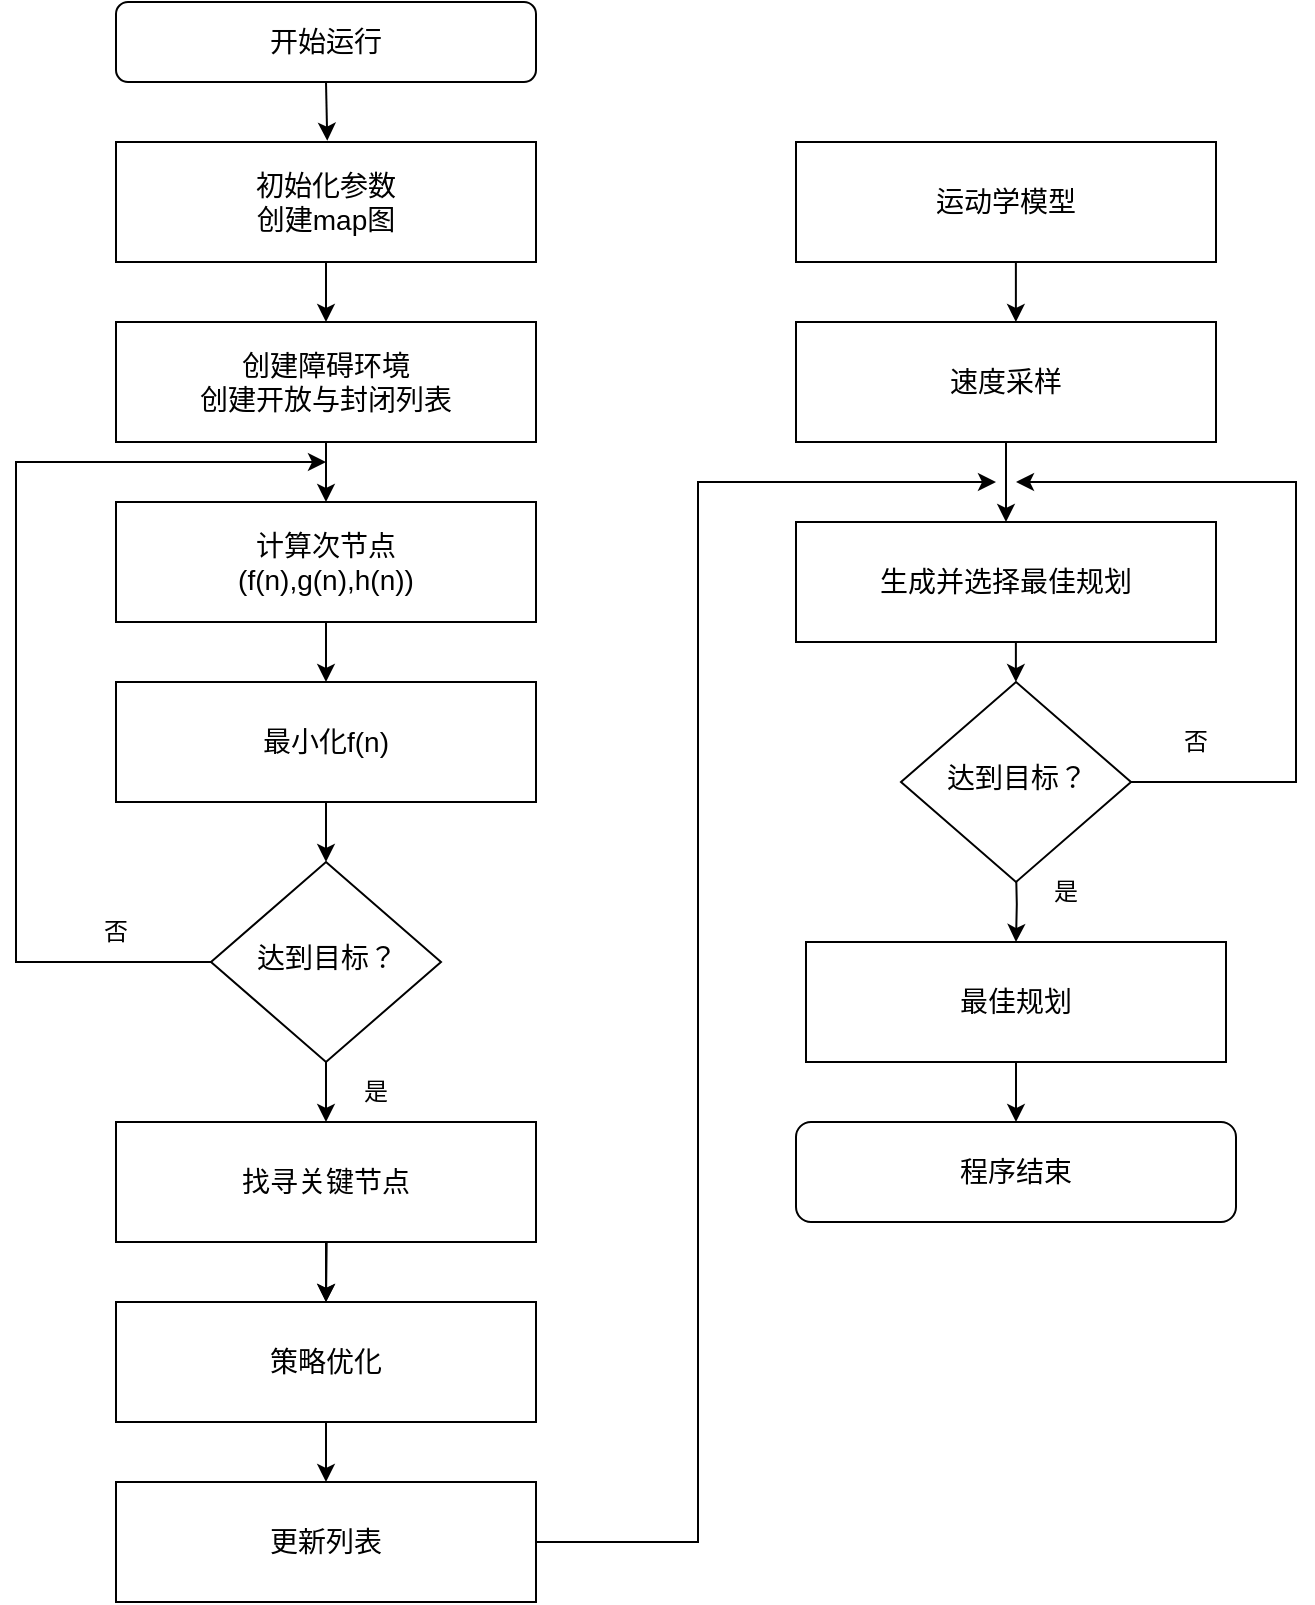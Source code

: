 <mxfile version="24.7.6">
  <diagram id="C5RBs43oDa-KdzZeNtuy" name="Page-1">
    <mxGraphModel dx="1431" dy="810" grid="1" gridSize="10" guides="0" tooltips="1" connect="0" arrows="1" fold="1" page="1" pageScale="1" pageWidth="827" pageHeight="1169" math="0" shadow="0">
      <root>
        <mxCell id="WIyWlLk6GJQsqaUBKTNV-0" />
        <mxCell id="WIyWlLk6GJQsqaUBKTNV-1" parent="WIyWlLk6GJQsqaUBKTNV-0" />
        <mxCell id="WIyWlLk6GJQsqaUBKTNV-3" value="&lt;font style=&quot;font-size: 14px;&quot;&gt;开始运行&lt;/font&gt;" style="rounded=1;whiteSpace=wrap;html=1;fontSize=12;glass=0;strokeWidth=1;shadow=0;" parent="WIyWlLk6GJQsqaUBKTNV-1" vertex="1">
          <mxGeometry x="130" y="30" width="210" height="40" as="geometry" />
        </mxCell>
        <mxCell id="Q7k4ZVWRt7DVr08eASTn-21" value="" style="edgeStyle=orthogonalEdgeStyle;rounded=0;orthogonalLoop=1;jettySize=auto;html=1;" edge="1" parent="WIyWlLk6GJQsqaUBKTNV-1" target="Q7k4ZVWRt7DVr08eASTn-5">
          <mxGeometry relative="1" as="geometry">
            <mxPoint x="235.0" y="590" as="sourcePoint" />
          </mxGeometry>
        </mxCell>
        <mxCell id="Q7k4ZVWRt7DVr08eASTn-36" value="" style="edgeStyle=orthogonalEdgeStyle;rounded=0;orthogonalLoop=1;jettySize=auto;html=1;" edge="1" parent="WIyWlLk6GJQsqaUBKTNV-1" source="WIyWlLk6GJQsqaUBKTNV-6" target="Q7k4ZVWRt7DVr08eASTn-4">
          <mxGeometry relative="1" as="geometry" />
        </mxCell>
        <mxCell id="Q7k4ZVWRt7DVr08eASTn-43" style="edgeStyle=orthogonalEdgeStyle;rounded=0;orthogonalLoop=1;jettySize=auto;html=1;" edge="1" parent="WIyWlLk6GJQsqaUBKTNV-1" source="WIyWlLk6GJQsqaUBKTNV-6">
          <mxGeometry relative="1" as="geometry">
            <mxPoint x="235" y="260" as="targetPoint" />
            <Array as="points">
              <mxPoint x="80" y="510" />
              <mxPoint x="80" y="260" />
            </Array>
          </mxGeometry>
        </mxCell>
        <mxCell id="WIyWlLk6GJQsqaUBKTNV-6" value="&lt;span style=&quot;font-size: 14px;&quot;&gt;达到目标？&lt;/span&gt;" style="rhombus;whiteSpace=wrap;html=1;shadow=0;fontFamily=Helvetica;fontSize=12;align=center;strokeWidth=1;spacing=6;spacingTop=-4;" parent="WIyWlLk6GJQsqaUBKTNV-1" vertex="1">
          <mxGeometry x="177.5" y="460" width="115" height="100" as="geometry" />
        </mxCell>
        <mxCell id="Q7k4ZVWRt7DVr08eASTn-16" value="" style="edgeStyle=orthogonalEdgeStyle;rounded=0;orthogonalLoop=1;jettySize=auto;html=1;" edge="1" parent="WIyWlLk6GJQsqaUBKTNV-1" source="Q7k4ZVWRt7DVr08eASTn-0" target="Q7k4ZVWRt7DVr08eASTn-1">
          <mxGeometry relative="1" as="geometry" />
        </mxCell>
        <mxCell id="Q7k4ZVWRt7DVr08eASTn-0" value="&lt;span style=&quot;font-size: 14px;&quot;&gt;初始化参数&lt;/span&gt;&lt;div&gt;&lt;span style=&quot;font-size: 14px; background-color: initial;&quot;&gt;创建map图&lt;/span&gt;&lt;/div&gt;" style="rounded=0;whiteSpace=wrap;html=1;" vertex="1" parent="WIyWlLk6GJQsqaUBKTNV-1">
          <mxGeometry x="130" y="100" width="210" height="60" as="geometry" />
        </mxCell>
        <mxCell id="Q7k4ZVWRt7DVr08eASTn-18" value="" style="edgeStyle=orthogonalEdgeStyle;rounded=0;orthogonalLoop=1;jettySize=auto;html=1;" edge="1" parent="WIyWlLk6GJQsqaUBKTNV-1" source="Q7k4ZVWRt7DVr08eASTn-1" target="Q7k4ZVWRt7DVr08eASTn-2">
          <mxGeometry relative="1" as="geometry" />
        </mxCell>
        <mxCell id="Q7k4ZVWRt7DVr08eASTn-1" value="&lt;span style=&quot;font-size: 14px;&quot;&gt;创建障碍环境&lt;/span&gt;&lt;br&gt;&lt;div&gt;&lt;span style=&quot;font-size: 14px;&quot;&gt;创建开放与封闭列表&lt;/span&gt;&lt;/div&gt;" style="rounded=0;whiteSpace=wrap;html=1;" vertex="1" parent="WIyWlLk6GJQsqaUBKTNV-1">
          <mxGeometry x="130" y="190" width="210" height="60" as="geometry" />
        </mxCell>
        <mxCell id="Q7k4ZVWRt7DVr08eASTn-19" value="" style="edgeStyle=orthogonalEdgeStyle;rounded=0;orthogonalLoop=1;jettySize=auto;html=1;" edge="1" parent="WIyWlLk6GJQsqaUBKTNV-1" source="Q7k4ZVWRt7DVr08eASTn-2" target="Q7k4ZVWRt7DVr08eASTn-3">
          <mxGeometry relative="1" as="geometry" />
        </mxCell>
        <mxCell id="Q7k4ZVWRt7DVr08eASTn-2" value="&lt;span style=&quot;font-size: 14px;&quot;&gt;计算次节点&lt;/span&gt;&lt;br&gt;&lt;div&gt;&lt;font style=&quot;font-size: 14px;&quot;&gt;(f(n),g(n),h(n))&lt;/font&gt;&lt;/div&gt;" style="rounded=0;whiteSpace=wrap;html=1;" vertex="1" parent="WIyWlLk6GJQsqaUBKTNV-1">
          <mxGeometry x="130" y="280" width="210" height="60" as="geometry" />
        </mxCell>
        <mxCell id="Q7k4ZVWRt7DVr08eASTn-20" value="" style="edgeStyle=orthogonalEdgeStyle;rounded=0;orthogonalLoop=1;jettySize=auto;html=1;" edge="1" parent="WIyWlLk6GJQsqaUBKTNV-1" source="Q7k4ZVWRt7DVr08eASTn-3" target="WIyWlLk6GJQsqaUBKTNV-6">
          <mxGeometry relative="1" as="geometry" />
        </mxCell>
        <mxCell id="Q7k4ZVWRt7DVr08eASTn-3" value="&lt;font style=&quot;font-size: 14px;&quot;&gt;最小化f(n)&lt;/font&gt;" style="rounded=0;whiteSpace=wrap;html=1;" vertex="1" parent="WIyWlLk6GJQsqaUBKTNV-1">
          <mxGeometry x="130" y="370" width="210" height="60" as="geometry" />
        </mxCell>
        <mxCell id="Q7k4ZVWRt7DVr08eASTn-22" value="" style="edgeStyle=orthogonalEdgeStyle;rounded=0;orthogonalLoop=1;jettySize=auto;html=1;" edge="1" parent="WIyWlLk6GJQsqaUBKTNV-1" source="Q7k4ZVWRt7DVr08eASTn-4" target="Q7k4ZVWRt7DVr08eASTn-5">
          <mxGeometry relative="1" as="geometry" />
        </mxCell>
        <mxCell id="Q7k4ZVWRt7DVr08eASTn-4" value="&lt;font style=&quot;font-size: 14px;&quot;&gt;找寻关键节点&lt;/font&gt;" style="rounded=0;whiteSpace=wrap;html=1;" vertex="1" parent="WIyWlLk6GJQsqaUBKTNV-1">
          <mxGeometry x="130" y="590" width="210" height="60" as="geometry" />
        </mxCell>
        <mxCell id="Q7k4ZVWRt7DVr08eASTn-23" value="" style="edgeStyle=orthogonalEdgeStyle;rounded=0;orthogonalLoop=1;jettySize=auto;html=1;" edge="1" parent="WIyWlLk6GJQsqaUBKTNV-1" source="Q7k4ZVWRt7DVr08eASTn-5" target="Q7k4ZVWRt7DVr08eASTn-6">
          <mxGeometry relative="1" as="geometry" />
        </mxCell>
        <mxCell id="Q7k4ZVWRt7DVr08eASTn-5" value="&lt;font style=&quot;font-size: 14px;&quot;&gt;策略优化&lt;/font&gt;" style="rounded=0;whiteSpace=wrap;html=1;" vertex="1" parent="WIyWlLk6GJQsqaUBKTNV-1">
          <mxGeometry x="130" y="680" width="210" height="60" as="geometry" />
        </mxCell>
        <mxCell id="Q7k4ZVWRt7DVr08eASTn-44" style="edgeStyle=orthogonalEdgeStyle;rounded=0;orthogonalLoop=1;jettySize=auto;html=1;" edge="1" parent="WIyWlLk6GJQsqaUBKTNV-1" source="Q7k4ZVWRt7DVr08eASTn-6">
          <mxGeometry relative="1" as="geometry">
            <mxPoint x="570" y="270" as="targetPoint" />
            <Array as="points">
              <mxPoint x="421" y="800" />
              <mxPoint x="421" y="270" />
            </Array>
          </mxGeometry>
        </mxCell>
        <mxCell id="Q7k4ZVWRt7DVr08eASTn-6" value="&lt;font style=&quot;font-size: 14px;&quot;&gt;更新列表&lt;/font&gt;" style="rounded=0;whiteSpace=wrap;html=1;" vertex="1" parent="WIyWlLk6GJQsqaUBKTNV-1">
          <mxGeometry x="130" y="770" width="210" height="60" as="geometry" />
        </mxCell>
        <mxCell id="Q7k4ZVWRt7DVr08eASTn-24" value="" style="edgeStyle=orthogonalEdgeStyle;rounded=0;orthogonalLoop=1;jettySize=auto;html=1;" edge="1" parent="WIyWlLk6GJQsqaUBKTNV-1">
          <mxGeometry relative="1" as="geometry">
            <mxPoint x="579.941" y="160.0" as="sourcePoint" />
            <mxPoint x="579.941" y="190.0" as="targetPoint" />
          </mxGeometry>
        </mxCell>
        <mxCell id="Q7k4ZVWRt7DVr08eASTn-26" value="" style="edgeStyle=orthogonalEdgeStyle;rounded=0;orthogonalLoop=1;jettySize=auto;html=1;" edge="1" parent="WIyWlLk6GJQsqaUBKTNV-1">
          <mxGeometry relative="1" as="geometry">
            <mxPoint x="579.941" y="340" as="sourcePoint" />
            <mxPoint x="579.941" y="370.048" as="targetPoint" />
          </mxGeometry>
        </mxCell>
        <mxCell id="Q7k4ZVWRt7DVr08eASTn-41" value="" style="edgeStyle=orthogonalEdgeStyle;rounded=0;orthogonalLoop=1;jettySize=auto;html=1;" edge="1" parent="WIyWlLk6GJQsqaUBKTNV-1" target="Q7k4ZVWRt7DVr08eASTn-40">
          <mxGeometry relative="1" as="geometry">
            <mxPoint x="579.941" y="459.952" as="sourcePoint" />
          </mxGeometry>
        </mxCell>
        <mxCell id="Q7k4ZVWRt7DVr08eASTn-13" value="&lt;font style=&quot;font-size: 14px;&quot;&gt;程序结束&lt;/font&gt;" style="rounded=1;whiteSpace=wrap;html=1;fontSize=12;glass=0;strokeWidth=1;shadow=0;" vertex="1" parent="WIyWlLk6GJQsqaUBKTNV-1">
          <mxGeometry x="470" y="590" width="220" height="50" as="geometry" />
        </mxCell>
        <mxCell id="Q7k4ZVWRt7DVr08eASTn-14" value="" style="endArrow=classic;html=1;rounded=0;exitX=0.5;exitY=1;exitDx=0;exitDy=0;entryX=0.503;entryY=-0.011;entryDx=0;entryDy=0;entryPerimeter=0;" edge="1" parent="WIyWlLk6GJQsqaUBKTNV-1" source="WIyWlLk6GJQsqaUBKTNV-3" target="Q7k4ZVWRt7DVr08eASTn-0">
          <mxGeometry width="50" height="50" relative="1" as="geometry">
            <mxPoint x="220" y="90" as="sourcePoint" />
            <mxPoint x="219.5" y="100" as="targetPoint" />
          </mxGeometry>
        </mxCell>
        <mxCell id="Q7k4ZVWRt7DVr08eASTn-37" value="&lt;font style=&quot;font-size: 14px;&quot;&gt;运动学模型&lt;/font&gt;" style="rounded=0;whiteSpace=wrap;html=1;" vertex="1" parent="WIyWlLk6GJQsqaUBKTNV-1">
          <mxGeometry x="470" y="100" width="210" height="60" as="geometry" />
        </mxCell>
        <mxCell id="Q7k4ZVWRt7DVr08eASTn-47" value="" style="edgeStyle=orthogonalEdgeStyle;rounded=0;orthogonalLoop=1;jettySize=auto;html=1;" edge="1" parent="WIyWlLk6GJQsqaUBKTNV-1" source="Q7k4ZVWRt7DVr08eASTn-38" target="Q7k4ZVWRt7DVr08eASTn-39">
          <mxGeometry relative="1" as="geometry" />
        </mxCell>
        <mxCell id="Q7k4ZVWRt7DVr08eASTn-38" value="&lt;font style=&quot;font-size: 14px;&quot;&gt;速度采样&lt;/font&gt;" style="rounded=0;whiteSpace=wrap;html=1;" vertex="1" parent="WIyWlLk6GJQsqaUBKTNV-1">
          <mxGeometry x="470" y="190" width="210" height="60" as="geometry" />
        </mxCell>
        <mxCell id="Q7k4ZVWRt7DVr08eASTn-39" value="&lt;span style=&quot;font-size: 14px;&quot;&gt;生成并选择最佳规划&lt;/span&gt;" style="rounded=0;whiteSpace=wrap;html=1;" vertex="1" parent="WIyWlLk6GJQsqaUBKTNV-1">
          <mxGeometry x="470" y="290" width="210" height="60" as="geometry" />
        </mxCell>
        <mxCell id="Q7k4ZVWRt7DVr08eASTn-42" value="" style="edgeStyle=orthogonalEdgeStyle;rounded=0;orthogonalLoop=1;jettySize=auto;html=1;" edge="1" parent="WIyWlLk6GJQsqaUBKTNV-1" source="Q7k4ZVWRt7DVr08eASTn-40" target="Q7k4ZVWRt7DVr08eASTn-13">
          <mxGeometry relative="1" as="geometry" />
        </mxCell>
        <mxCell id="Q7k4ZVWRt7DVr08eASTn-40" value="&lt;span style=&quot;font-size: 14px;&quot;&gt;最佳规划&lt;/span&gt;" style="rounded=0;whiteSpace=wrap;html=1;" vertex="1" parent="WIyWlLk6GJQsqaUBKTNV-1">
          <mxGeometry x="475" y="500" width="210" height="60" as="geometry" />
        </mxCell>
        <mxCell id="Q7k4ZVWRt7DVr08eASTn-52" value="否" style="text;html=1;align=center;verticalAlign=middle;whiteSpace=wrap;rounded=0;" vertex="1" parent="WIyWlLk6GJQsqaUBKTNV-1">
          <mxGeometry x="100" y="480" width="60" height="30" as="geometry" />
        </mxCell>
        <mxCell id="Q7k4ZVWRt7DVr08eASTn-53" value="否" style="text;html=1;align=center;verticalAlign=middle;whiteSpace=wrap;rounded=0;" vertex="1" parent="WIyWlLk6GJQsqaUBKTNV-1">
          <mxGeometry x="640" y="385" width="60" height="30" as="geometry" />
        </mxCell>
        <mxCell id="Q7k4ZVWRt7DVr08eASTn-54" value="是" style="text;html=1;align=center;verticalAlign=middle;whiteSpace=wrap;rounded=0;" vertex="1" parent="WIyWlLk6GJQsqaUBKTNV-1">
          <mxGeometry x="230" y="560" width="60" height="30" as="geometry" />
        </mxCell>
        <mxCell id="Q7k4ZVWRt7DVr08eASTn-55" value="是" style="text;html=1;align=center;verticalAlign=middle;whiteSpace=wrap;rounded=0;" vertex="1" parent="WIyWlLk6GJQsqaUBKTNV-1">
          <mxGeometry x="575" y="460" width="60" height="30" as="geometry" />
        </mxCell>
        <mxCell id="Q7k4ZVWRt7DVr08eASTn-57" style="edgeStyle=orthogonalEdgeStyle;rounded=0;orthogonalLoop=1;jettySize=auto;html=1;" edge="1" parent="WIyWlLk6GJQsqaUBKTNV-1" source="Q7k4ZVWRt7DVr08eASTn-56">
          <mxGeometry relative="1" as="geometry">
            <mxPoint x="580" y="270" as="targetPoint" />
            <Array as="points">
              <mxPoint x="720" y="420" />
              <mxPoint x="720" y="270" />
            </Array>
          </mxGeometry>
        </mxCell>
        <mxCell id="Q7k4ZVWRt7DVr08eASTn-56" value="&lt;span style=&quot;font-size: 14px;&quot;&gt;达到目标？&lt;/span&gt;" style="rhombus;whiteSpace=wrap;html=1;shadow=0;fontFamily=Helvetica;fontSize=12;align=center;strokeWidth=1;spacing=6;spacingTop=-4;" vertex="1" parent="WIyWlLk6GJQsqaUBKTNV-1">
          <mxGeometry x="522.5" y="370" width="115" height="100" as="geometry" />
        </mxCell>
      </root>
    </mxGraphModel>
  </diagram>
</mxfile>
